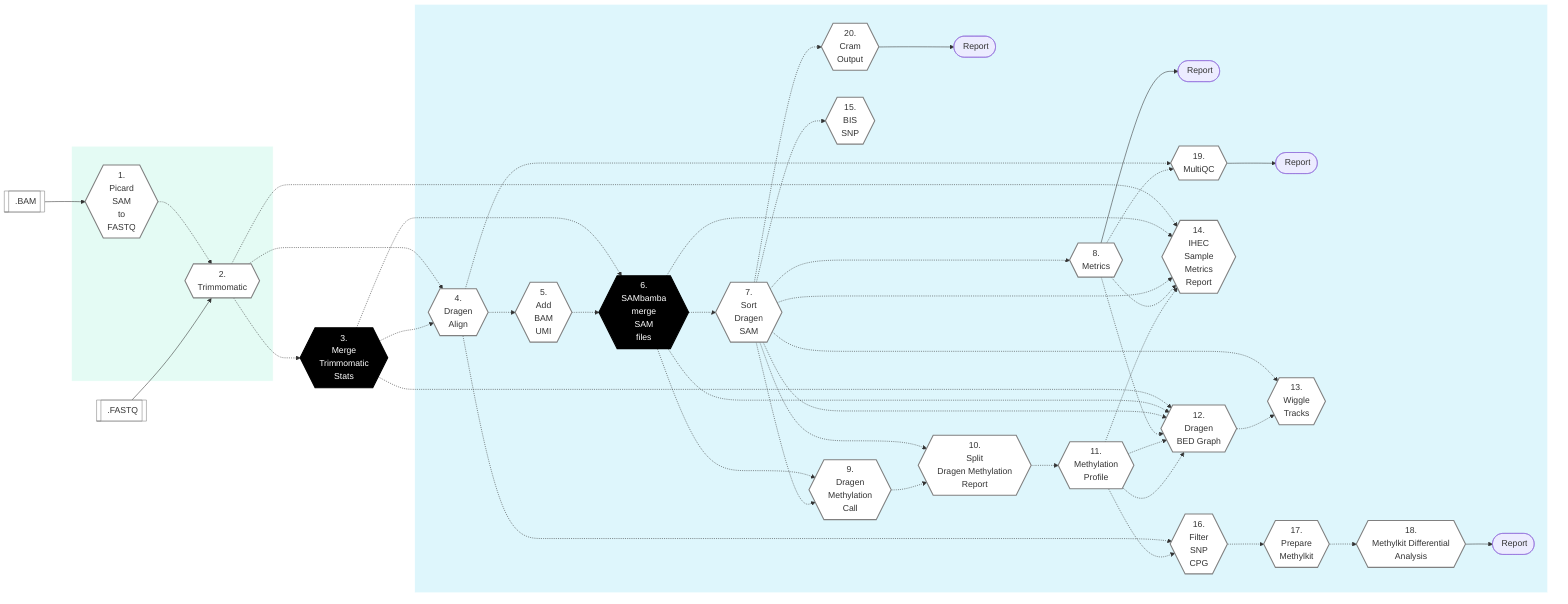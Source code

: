%%{init: {'theme': 'base', 'themeVariables': { 'lineColor': '#404040'}, 'fontFamily': 'Montserrat', 'fontSize': 10}}}%%

        %% GenPipes Schema for methylseq.py
        %% Ref: https://bitbucket.org/mugqic/genpipes/src/master/pipelines/methylseq/
        %% Author Shaloo Shalini <shalz@hotmail.com>

        graph LR
          InputBAM[[fa:fa-file-archive-o .BAM]]
          InputFASTQ[[fa:fa-sticky-note-o .FASTQ ]]
          Output([fa:fa-sticky-note-o Report ])
          MetricsOP([fa:fa-sticky-note-o Report ])
          QCReport([fa:fa-sticky-note-o Report])
          DAReport([fa:fa-sticky-note-o Report])

          Node1{{ 1. <br/> Picard<br/>SAM<br/>to<br/>FASTQ }}:::nodefill
          Node2{{ 2. <br/> Trimmomatic }}:::nodefill
          Node3{{ 3. <br/> Merge <br/> Trimmomatic <br/> Stats }}:::nodefillblack
          Node4{{ 4. <br/> Dragen <br/> Align }}:::nodefill
          Node5{{ 5. <br/> Add <br/> BAM <br/> UMI }}:::nodefill
          Node6{{ 6. <br/> SAMbamba <br/> merge <br/> SAM <br/> files }}:::nodefillblack
          Node7{{ 7. <br/> Sort <br/> Dragen <br/> SAM }}:::nodefill
          Node8{{ 8. <br/> Metrics }}:::nodefill
          Node9{{ 9. <br/> Dragen <br/> Methylation <br/> Call }}:::nodefill
          Node10{{ 10. <br/> Split <br/> Dragen Methylation <br/> Report }}:::nodefill
          Node11{{ 11. <br/> Methylation <br/> Profile }}:::nodefill
          Node12{{ 12. <br/> Dragen <br/> BED Graph }}:::nodefill
          Node13{{ 13. <br/> Wiggle <br/> Tracks }}:::nodefill
          Node14{{ 14. <br/> IHEC <br/> Sample <br/> Metrics <br/> Report }}:::nodefill
          Node15{{ 15. <br/> BIS <br/> SNP  }}:::nodefill
          Node16{{ 16. <br/> Filter <br/> SNP <br/> CPG }}:::nodefill
          Node17{{ 17. <br/> Prepare <br/> Methylkit }}:::nodefill
          Node18{{ 18. <br/> Methylkit Differential <br/> Analysis }}:::nodefill
          Node19{{ 19. <br/> MultiQC }}:::nodefill
          Node20{{ 20. <br/> Cram <br/> Output }}:::nodefill

          InputBAM --> Node1 -.-> Node2
          InputFASTQ --> Node2

          Node2 -.-> Node3 & Node4 & Node14
          Node3 -.-> Node4 & Node6 & Node12
          Node4 -.-> Node5 -.-> Node6
          Node4 -.-> Node16 & Node19
          Node6 -.-> Node7 & Node9 & Node12 & Node14
          Node7 -.-> Node8 & Node9 & Node10 & Node12 & Node13 & Node14 & Node15 & Node20
          Node8 -.-> Node12 & Node14 & Node19
          Node9 -.-> Node10 -.-> Node11 -.-> Node12 -.-> Node13
          Node11 -.-> Node12 & Node14 & Node16
          Node16 -.-> Node17 -.-> Node18

          Node8 --> MetricsOP
          Node18 --> DAReport
          Node19 --> QCReport
          Node20 --> Output

          subgraph readSetSteps[" "]
            Node1
            Node2
          end

          subgraph sampleSetSteps[" "]
            Node4
            Node5
            Node6
            Node7
            Node8
            Node9
            Node10
            Node11
            Node12
            Node13
            Node14
            Node15
            Node16
            Node17
            Node18
            Node19
            Node20
            MetricsOP
            QCReport
            DAReport
            Output
          end

          classDef greenRect fill:#E4FBF4,stroke:white
          class readSetSteps greenRect
          classDef blueRect fill:#DEF6FC,stroke:white
          class sampleSetSteps blueRect
          classDef inputfill fill:#ffffff,stroke:gray,stroke-width:1px
          classDef nodefill fill:#ffffff,stroke:gray,stroke-width:2px
          classDef nodefillblack fill:black,stroke:black,color:white,stroke-width:2px
          class InputBAM inputfill
          class InputFASTQ inputfill